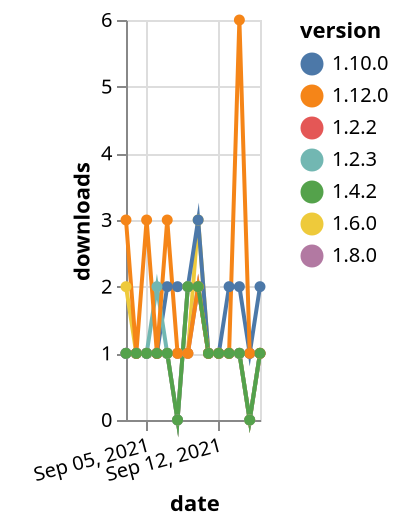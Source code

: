 {"$schema": "https://vega.github.io/schema/vega-lite/v5.json", "description": "A simple bar chart with embedded data.", "data": {"values": [{"date": "2021-09-03", "total": 259, "delta": 2, "version": "1.6.0"}, {"date": "2021-09-04", "total": 260, "delta": 1, "version": "1.6.0"}, {"date": "2021-09-05", "total": 261, "delta": 1, "version": "1.6.0"}, {"date": "2021-09-06", "total": 262, "delta": 1, "version": "1.6.0"}, {"date": "2021-09-07", "total": 263, "delta": 1, "version": "1.6.0"}, {"date": "2021-09-08", "total": 264, "delta": 1, "version": "1.6.0"}, {"date": "2021-09-09", "total": 265, "delta": 1, "version": "1.6.0"}, {"date": "2021-09-10", "total": 268, "delta": 3, "version": "1.6.0"}, {"date": "2021-09-11", "total": 269, "delta": 1, "version": "1.6.0"}, {"date": "2021-09-12", "total": 270, "delta": 1, "version": "1.6.0"}, {"date": "2021-09-13", "total": 271, "delta": 1, "version": "1.6.0"}, {"date": "2021-09-14", "total": 272, "delta": 1, "version": "1.6.0"}, {"date": "2021-09-15", "total": 272, "delta": 0, "version": "1.6.0"}, {"date": "2021-09-16", "total": 273, "delta": 1, "version": "1.6.0"}, {"date": "2021-09-03", "total": 291, "delta": 1, "version": "1.8.0"}, {"date": "2021-09-04", "total": 292, "delta": 1, "version": "1.8.0"}, {"date": "2021-09-05", "total": 293, "delta": 1, "version": "1.8.0"}, {"date": "2021-09-06", "total": 294, "delta": 1, "version": "1.8.0"}, {"date": "2021-09-07", "total": 295, "delta": 1, "version": "1.8.0"}, {"date": "2021-09-08", "total": 296, "delta": 1, "version": "1.8.0"}, {"date": "2021-09-09", "total": 297, "delta": 1, "version": "1.8.0"}, {"date": "2021-09-10", "total": 299, "delta": 2, "version": "1.8.0"}, {"date": "2021-09-11", "total": 300, "delta": 1, "version": "1.8.0"}, {"date": "2021-09-12", "total": 301, "delta": 1, "version": "1.8.0"}, {"date": "2021-09-13", "total": 302, "delta": 1, "version": "1.8.0"}, {"date": "2021-09-14", "total": 303, "delta": 1, "version": "1.8.0"}, {"date": "2021-09-15", "total": 304, "delta": 1, "version": "1.8.0"}, {"date": "2021-09-16", "total": 305, "delta": 1, "version": "1.8.0"}, {"date": "2021-09-03", "total": 710, "delta": 1, "version": "1.10.0"}, {"date": "2021-09-04", "total": 711, "delta": 1, "version": "1.10.0"}, {"date": "2021-09-05", "total": 712, "delta": 1, "version": "1.10.0"}, {"date": "2021-09-06", "total": 713, "delta": 1, "version": "1.10.0"}, {"date": "2021-09-07", "total": 715, "delta": 2, "version": "1.10.0"}, {"date": "2021-09-08", "total": 717, "delta": 2, "version": "1.10.0"}, {"date": "2021-09-09", "total": 719, "delta": 2, "version": "1.10.0"}, {"date": "2021-09-10", "total": 722, "delta": 3, "version": "1.10.0"}, {"date": "2021-09-11", "total": 723, "delta": 1, "version": "1.10.0"}, {"date": "2021-09-12", "total": 724, "delta": 1, "version": "1.10.0"}, {"date": "2021-09-13", "total": 726, "delta": 2, "version": "1.10.0"}, {"date": "2021-09-14", "total": 728, "delta": 2, "version": "1.10.0"}, {"date": "2021-09-15", "total": 729, "delta": 1, "version": "1.10.0"}, {"date": "2021-09-16", "total": 731, "delta": 2, "version": "1.10.0"}, {"date": "2021-09-03", "total": 266, "delta": 1, "version": "1.2.2"}, {"date": "2021-09-04", "total": 267, "delta": 1, "version": "1.2.2"}, {"date": "2021-09-05", "total": 268, "delta": 1, "version": "1.2.2"}, {"date": "2021-09-06", "total": 269, "delta": 1, "version": "1.2.2"}, {"date": "2021-09-07", "total": 270, "delta": 1, "version": "1.2.2"}, {"date": "2021-09-08", "total": 270, "delta": 0, "version": "1.2.2"}, {"date": "2021-09-09", "total": 272, "delta": 2, "version": "1.2.2"}, {"date": "2021-09-10", "total": 274, "delta": 2, "version": "1.2.2"}, {"date": "2021-09-11", "total": 275, "delta": 1, "version": "1.2.2"}, {"date": "2021-09-12", "total": 276, "delta": 1, "version": "1.2.2"}, {"date": "2021-09-13", "total": 277, "delta": 1, "version": "1.2.2"}, {"date": "2021-09-14", "total": 278, "delta": 1, "version": "1.2.2"}, {"date": "2021-09-15", "total": 278, "delta": 0, "version": "1.2.2"}, {"date": "2021-09-16", "total": 279, "delta": 1, "version": "1.2.2"}, {"date": "2021-09-03", "total": 292, "delta": 1, "version": "1.2.3"}, {"date": "2021-09-04", "total": 293, "delta": 1, "version": "1.2.3"}, {"date": "2021-09-05", "total": 294, "delta": 1, "version": "1.2.3"}, {"date": "2021-09-06", "total": 296, "delta": 2, "version": "1.2.3"}, {"date": "2021-09-07", "total": 297, "delta": 1, "version": "1.2.3"}, {"date": "2021-09-08", "total": 297, "delta": 0, "version": "1.2.3"}, {"date": "2021-09-09", "total": 299, "delta": 2, "version": "1.2.3"}, {"date": "2021-09-10", "total": 301, "delta": 2, "version": "1.2.3"}, {"date": "2021-09-11", "total": 302, "delta": 1, "version": "1.2.3"}, {"date": "2021-09-12", "total": 303, "delta": 1, "version": "1.2.3"}, {"date": "2021-09-13", "total": 304, "delta": 1, "version": "1.2.3"}, {"date": "2021-09-14", "total": 305, "delta": 1, "version": "1.2.3"}, {"date": "2021-09-15", "total": 305, "delta": 0, "version": "1.2.3"}, {"date": "2021-09-16", "total": 306, "delta": 1, "version": "1.2.3"}, {"date": "2021-09-03", "total": 136, "delta": 3, "version": "1.12.0"}, {"date": "2021-09-04", "total": 137, "delta": 1, "version": "1.12.0"}, {"date": "2021-09-05", "total": 140, "delta": 3, "version": "1.12.0"}, {"date": "2021-09-06", "total": 141, "delta": 1, "version": "1.12.0"}, {"date": "2021-09-07", "total": 144, "delta": 3, "version": "1.12.0"}, {"date": "2021-09-08", "total": 145, "delta": 1, "version": "1.12.0"}, {"date": "2021-09-09", "total": 146, "delta": 1, "version": "1.12.0"}, {"date": "2021-09-10", "total": 148, "delta": 2, "version": "1.12.0"}, {"date": "2021-09-11", "total": 149, "delta": 1, "version": "1.12.0"}, {"date": "2021-09-12", "total": 150, "delta": 1, "version": "1.12.0"}, {"date": "2021-09-13", "total": 151, "delta": 1, "version": "1.12.0"}, {"date": "2021-09-14", "total": 157, "delta": 6, "version": "1.12.0"}, {"date": "2021-09-15", "total": 158, "delta": 1, "version": "1.12.0"}, {"date": "2021-09-16", "total": 159, "delta": 1, "version": "1.12.0"}, {"date": "2021-09-03", "total": 241, "delta": 1, "version": "1.4.2"}, {"date": "2021-09-04", "total": 242, "delta": 1, "version": "1.4.2"}, {"date": "2021-09-05", "total": 243, "delta": 1, "version": "1.4.2"}, {"date": "2021-09-06", "total": 244, "delta": 1, "version": "1.4.2"}, {"date": "2021-09-07", "total": 245, "delta": 1, "version": "1.4.2"}, {"date": "2021-09-08", "total": 245, "delta": 0, "version": "1.4.2"}, {"date": "2021-09-09", "total": 247, "delta": 2, "version": "1.4.2"}, {"date": "2021-09-10", "total": 249, "delta": 2, "version": "1.4.2"}, {"date": "2021-09-11", "total": 250, "delta": 1, "version": "1.4.2"}, {"date": "2021-09-12", "total": 251, "delta": 1, "version": "1.4.2"}, {"date": "2021-09-13", "total": 252, "delta": 1, "version": "1.4.2"}, {"date": "2021-09-14", "total": 253, "delta": 1, "version": "1.4.2"}, {"date": "2021-09-15", "total": 253, "delta": 0, "version": "1.4.2"}, {"date": "2021-09-16", "total": 254, "delta": 1, "version": "1.4.2"}]}, "width": "container", "mark": {"type": "line", "point": {"filled": true}}, "encoding": {"x": {"field": "date", "type": "temporal", "timeUnit": "yearmonthdate", "title": "date", "axis": {"labelAngle": -15}}, "y": {"field": "delta", "type": "quantitative", "title": "downloads"}, "color": {"field": "version", "type": "nominal"}, "tooltip": {"field": "delta"}}}